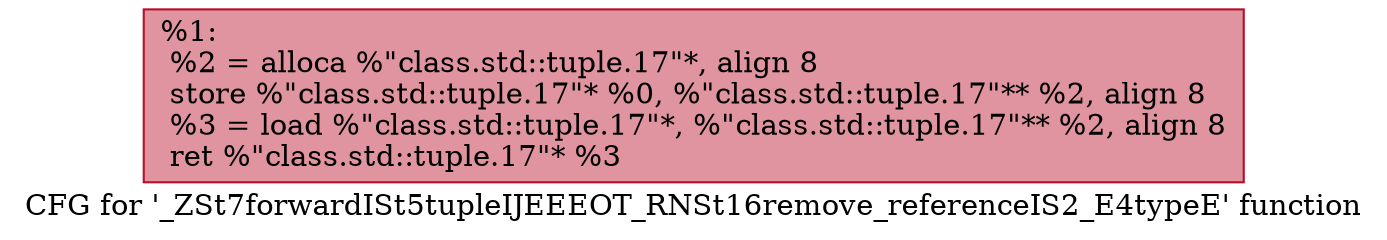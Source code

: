digraph "CFG for '_ZSt7forwardISt5tupleIJEEEOT_RNSt16remove_referenceIS2_E4typeE' function" {
	label="CFG for '_ZSt7forwardISt5tupleIJEEEOT_RNSt16remove_referenceIS2_E4typeE' function";

	Node0x561d2dfb9560 [shape=record,color="#b70d28ff", style=filled, fillcolor="#b70d2870",label="{%1:\l  %2 = alloca %\"class.std::tuple.17\"*, align 8\l  store %\"class.std::tuple.17\"* %0, %\"class.std::tuple.17\"** %2, align 8\l  %3 = load %\"class.std::tuple.17\"*, %\"class.std::tuple.17\"** %2, align 8\l  ret %\"class.std::tuple.17\"* %3\l}"];
}
